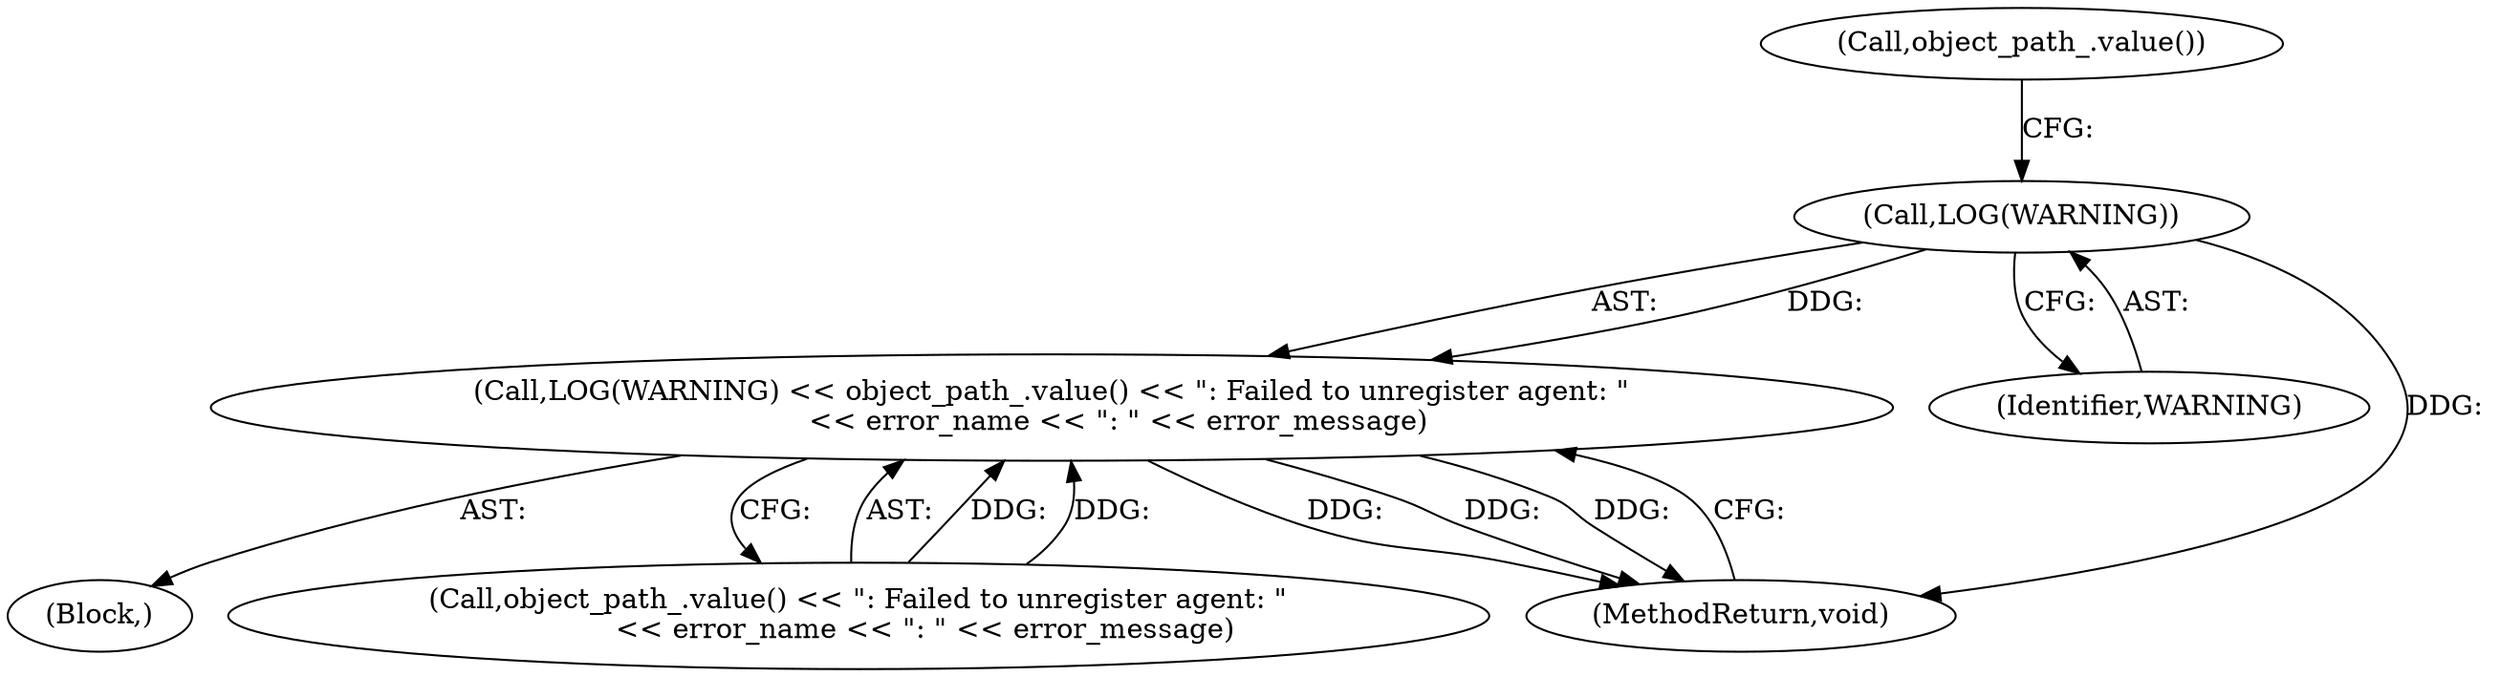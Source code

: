 digraph "1_Chrome_d358f57009b85fb7440208afa5ba87636b491889_17@del" {
"1000105" [label="(Call,LOG(WARNING))"];
"1000104" [label="(Call,LOG(WARNING) << object_path_.value() << \": Failed to unregister agent: \"\n               << error_name << \": \" << error_message)"];
"1000105" [label="(Call,LOG(WARNING))"];
"1000107" [label="(Call,object_path_.value() << \": Failed to unregister agent: \"\n               << error_name << \": \" << error_message)"];
"1000106" [label="(Identifier,WARNING)"];
"1000103" [label="(Block,)"];
"1000104" [label="(Call,LOG(WARNING) << object_path_.value() << \": Failed to unregister agent: \"\n               << error_name << \": \" << error_message)"];
"1000108" [label="(Call,object_path_.value())"];
"1000116" [label="(MethodReturn,void)"];
"1000105" -> "1000104"  [label="AST: "];
"1000105" -> "1000106"  [label="CFG: "];
"1000106" -> "1000105"  [label="AST: "];
"1000108" -> "1000105"  [label="CFG: "];
"1000105" -> "1000116"  [label="DDG: "];
"1000105" -> "1000104"  [label="DDG: "];
"1000104" -> "1000103"  [label="AST: "];
"1000104" -> "1000107"  [label="CFG: "];
"1000107" -> "1000104"  [label="AST: "];
"1000116" -> "1000104"  [label="CFG: "];
"1000104" -> "1000116"  [label="DDG: "];
"1000104" -> "1000116"  [label="DDG: "];
"1000104" -> "1000116"  [label="DDG: "];
"1000107" -> "1000104"  [label="DDG: "];
"1000107" -> "1000104"  [label="DDG: "];
}
